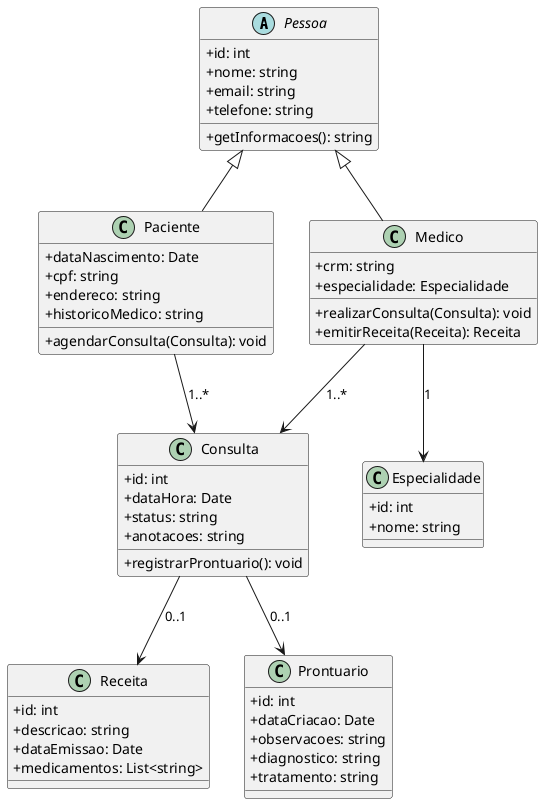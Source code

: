 @startuml
' Estilo opcional para clareza
skinparam classAttributeIconSize 0

abstract class Pessoa {
    +id: int
    +nome: string
    +email: string
    +telefone: string
    +getInformacoes(): string
}

class Paciente {
    +dataNascimento: Date
    +cpf: string
    +endereco: string
    +historicoMedico: string
    +agendarConsulta(Consulta): void
}

class Medico {
    +crm: string
    +especialidade: Especialidade
    +realizarConsulta(Consulta): void
    +emitirReceita(Receita): Receita
}

Pessoa <|-- Paciente
Pessoa <|-- Medico

class Especialidade {
    +id: int
    +nome: string
}

class Consulta {
    +id: int
    +dataHora: Date
    +status: string
    +anotacoes: string
    +registrarProntuario(): void
}

class Receita {
    +id: int
    +descricao: string
    +dataEmissao: Date
    +medicamentos: List<string>
}

class Prontuario {
    +id: int
    +dataCriacao: Date
    +observacoes: string
    +diagnostico: string
    +tratamento: string
}

Paciente --> Consulta : "1..*"
Medico --> Consulta : "1..*"
Consulta --> Receita : "0..1"
Consulta --> Prontuario : "0..1"
Medico --> Especialidade : "1"
@enduml

